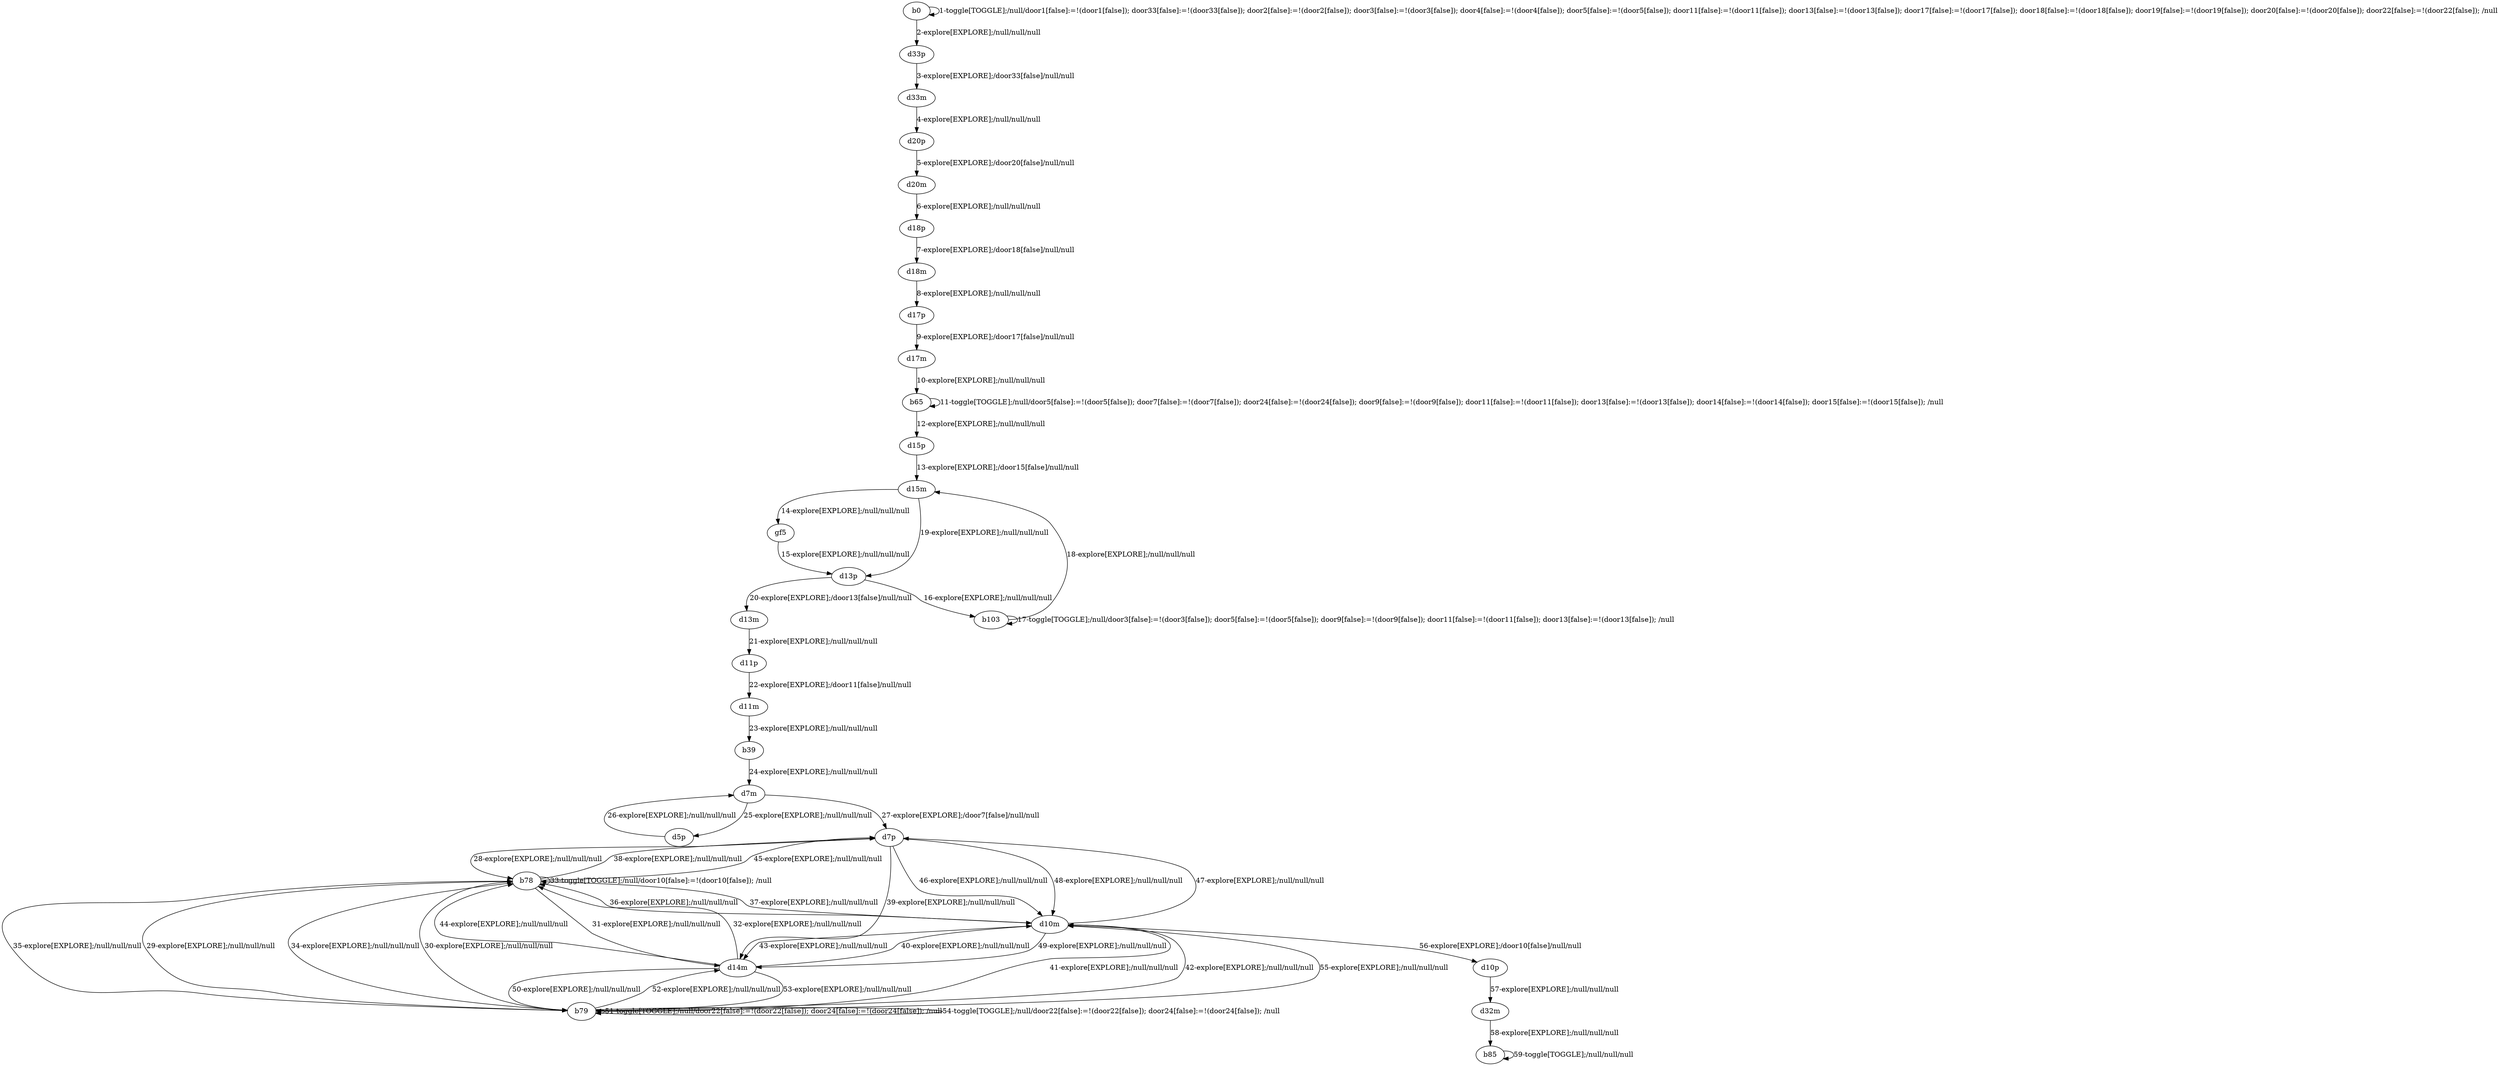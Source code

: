 # Total number of goals covered by this test: 1
# b85 --> b85

digraph g {
"b0" -> "b0" [label = "1-toggle[TOGGLE];/null/door1[false]:=!(door1[false]); door33[false]:=!(door33[false]); door2[false]:=!(door2[false]); door3[false]:=!(door3[false]); door4[false]:=!(door4[false]); door5[false]:=!(door5[false]); door11[false]:=!(door11[false]); door13[false]:=!(door13[false]); door17[false]:=!(door17[false]); door18[false]:=!(door18[false]); door19[false]:=!(door19[false]); door20[false]:=!(door20[false]); door22[false]:=!(door22[false]); /null"];
"b0" -> "d33p" [label = "2-explore[EXPLORE];/null/null/null"];
"d33p" -> "d33m" [label = "3-explore[EXPLORE];/door33[false]/null/null"];
"d33m" -> "d20p" [label = "4-explore[EXPLORE];/null/null/null"];
"d20p" -> "d20m" [label = "5-explore[EXPLORE];/door20[false]/null/null"];
"d20m" -> "d18p" [label = "6-explore[EXPLORE];/null/null/null"];
"d18p" -> "d18m" [label = "7-explore[EXPLORE];/door18[false]/null/null"];
"d18m" -> "d17p" [label = "8-explore[EXPLORE];/null/null/null"];
"d17p" -> "d17m" [label = "9-explore[EXPLORE];/door17[false]/null/null"];
"d17m" -> "b65" [label = "10-explore[EXPLORE];/null/null/null"];
"b65" -> "b65" [label = "11-toggle[TOGGLE];/null/door5[false]:=!(door5[false]); door7[false]:=!(door7[false]); door24[false]:=!(door24[false]); door9[false]:=!(door9[false]); door11[false]:=!(door11[false]); door13[false]:=!(door13[false]); door14[false]:=!(door14[false]); door15[false]:=!(door15[false]); /null"];
"b65" -> "d15p" [label = "12-explore[EXPLORE];/null/null/null"];
"d15p" -> "d15m" [label = "13-explore[EXPLORE];/door15[false]/null/null"];
"d15m" -> "gf5" [label = "14-explore[EXPLORE];/null/null/null"];
"gf5" -> "d13p" [label = "15-explore[EXPLORE];/null/null/null"];
"d13p" -> "b103" [label = "16-explore[EXPLORE];/null/null/null"];
"b103" -> "b103" [label = "17-toggle[TOGGLE];/null/door3[false]:=!(door3[false]); door5[false]:=!(door5[false]); door9[false]:=!(door9[false]); door11[false]:=!(door11[false]); door13[false]:=!(door13[false]); /null"];
"b103" -> "d15m" [label = "18-explore[EXPLORE];/null/null/null"];
"d15m" -> "d13p" [label = "19-explore[EXPLORE];/null/null/null"];
"d13p" -> "d13m" [label = "20-explore[EXPLORE];/door13[false]/null/null"];
"d13m" -> "d11p" [label = "21-explore[EXPLORE];/null/null/null"];
"d11p" -> "d11m" [label = "22-explore[EXPLORE];/door11[false]/null/null"];
"d11m" -> "b39" [label = "23-explore[EXPLORE];/null/null/null"];
"b39" -> "d7m" [label = "24-explore[EXPLORE];/null/null/null"];
"d7m" -> "d5p" [label = "25-explore[EXPLORE];/null/null/null"];
"d5p" -> "d7m" [label = "26-explore[EXPLORE];/null/null/null"];
"d7m" -> "d7p" [label = "27-explore[EXPLORE];/door7[false]/null/null"];
"d7p" -> "b78" [label = "28-explore[EXPLORE];/null/null/null"];
"b78" -> "b79" [label = "29-explore[EXPLORE];/null/null/null"];
"b79" -> "b78" [label = "30-explore[EXPLORE];/null/null/null"];
"b78" -> "d14m" [label = "31-explore[EXPLORE];/null/null/null"];
"d14m" -> "b78" [label = "32-explore[EXPLORE];/null/null/null"];
"b78" -> "b78" [label = "33-toggle[TOGGLE];/null/door10[false]:=!(door10[false]); /null"];
"b78" -> "b79" [label = "34-explore[EXPLORE];/null/null/null"];
"b79" -> "b78" [label = "35-explore[EXPLORE];/null/null/null"];
"b78" -> "d10m" [label = "36-explore[EXPLORE];/null/null/null"];
"d10m" -> "b78" [label = "37-explore[EXPLORE];/null/null/null"];
"b78" -> "d7p" [label = "38-explore[EXPLORE];/null/null/null"];
"d7p" -> "d14m" [label = "39-explore[EXPLORE];/null/null/null"];
"d14m" -> "d10m" [label = "40-explore[EXPLORE];/null/null/null"];
"d10m" -> "b79" [label = "41-explore[EXPLORE];/null/null/null"];
"b79" -> "d10m" [label = "42-explore[EXPLORE];/null/null/null"];
"d10m" -> "d14m" [label = "43-explore[EXPLORE];/null/null/null"];
"d14m" -> "b78" [label = "44-explore[EXPLORE];/null/null/null"];
"b78" -> "d7p" [label = "45-explore[EXPLORE];/null/null/null"];
"d7p" -> "d10m" [label = "46-explore[EXPLORE];/null/null/null"];
"d10m" -> "d7p" [label = "47-explore[EXPLORE];/null/null/null"];
"d7p" -> "d10m" [label = "48-explore[EXPLORE];/null/null/null"];
"d10m" -> "d14m" [label = "49-explore[EXPLORE];/null/null/null"];
"d14m" -> "b79" [label = "50-explore[EXPLORE];/null/null/null"];
"b79" -> "b79" [label = "51-toggle[TOGGLE];/null/door22[false]:=!(door22[false]); door24[false]:=!(door24[false]); /null"];
"b79" -> "d14m" [label = "52-explore[EXPLORE];/null/null/null"];
"d14m" -> "b79" [label = "53-explore[EXPLORE];/null/null/null"];
"b79" -> "b79" [label = "54-toggle[TOGGLE];/null/door22[false]:=!(door22[false]); door24[false]:=!(door24[false]); /null"];
"b79" -> "d10m" [label = "55-explore[EXPLORE];/null/null/null"];
"d10m" -> "d10p" [label = "56-explore[EXPLORE];/door10[false]/null/null"];
"d10p" -> "d32m" [label = "57-explore[EXPLORE];/null/null/null"];
"d32m" -> "b85" [label = "58-explore[EXPLORE];/null/null/null"];
"b85" -> "b85" [label = "59-toggle[TOGGLE];/null/null/null"];
}
